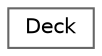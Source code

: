 digraph "Graphical Class Hierarchy"
{
 // LATEX_PDF_SIZE
  bgcolor="transparent";
  edge [fontname=Helvetica,fontsize=10,labelfontname=Helvetica,labelfontsize=10];
  node [fontname=Helvetica,fontsize=10,shape=box,height=0.2,width=0.4];
  rankdir="LR";
  Node0 [id="Node000000",label="Deck",height=0.2,width=0.4,color="grey40", fillcolor="white", style="filled",URL="$class_deck.html",tooltip="A class representing a deck of cards."];
}
